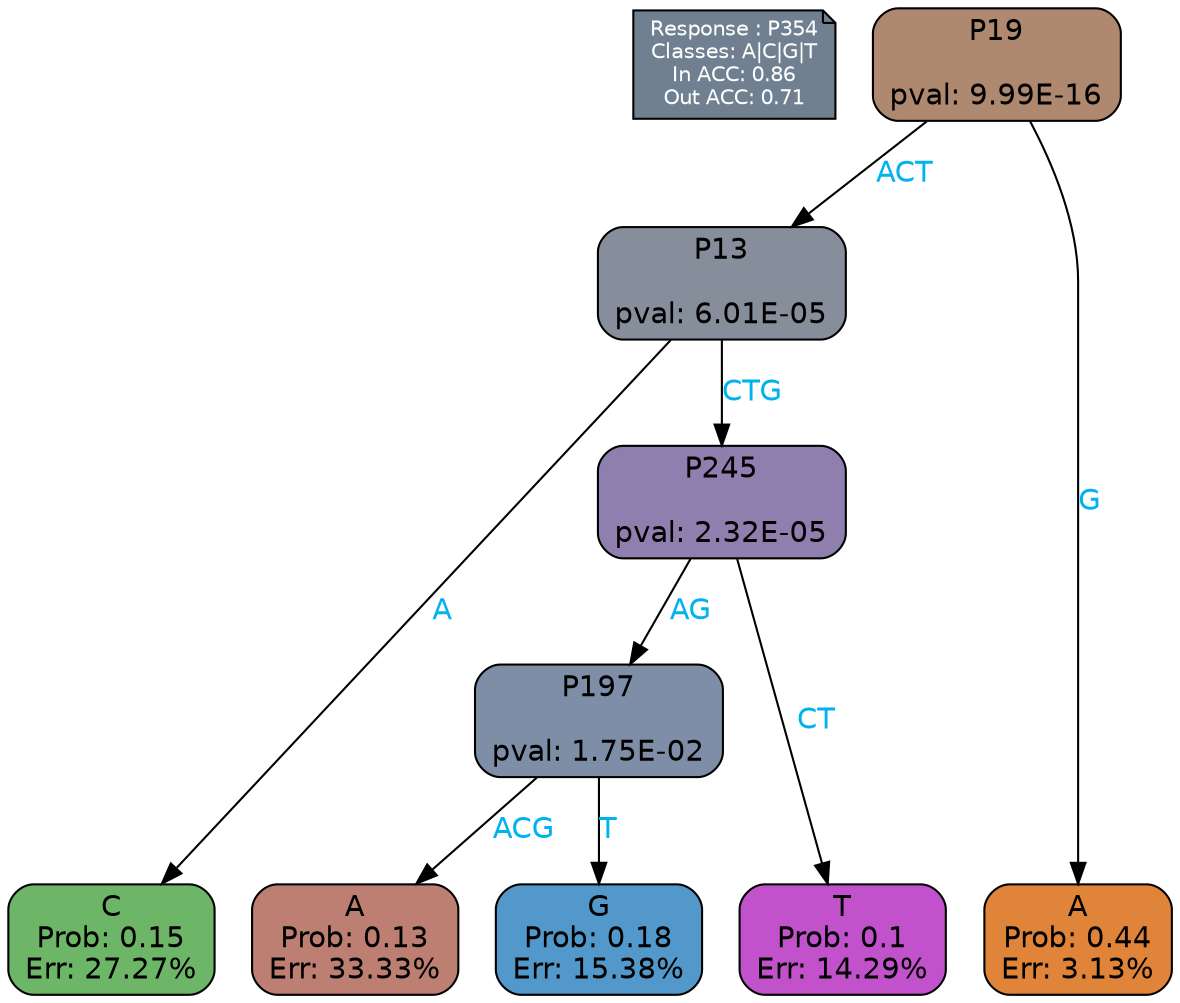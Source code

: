 digraph Tree {
node [shape=box, style="filled, rounded", color="black", fontname=helvetica] ;
graph [ranksep=equally, splines=polylines, bgcolor=transparent, dpi=600] ;
edge [fontname=helvetica] ;
LEGEND [label="Response : P354
Classes: A|C|G|T
In ACC: 0.86
Out ACC: 0.71
",shape=note,align=left,style=filled,fillcolor="slategray",fontcolor="white",fontsize=10];1 [label="P19

pval: 9.99E-16", fillcolor="#ae896f"] ;
2 [label="P13

pval: 6.01E-05", fillcolor="#868e9b"] ;
3 [label="C
Prob: 0.15
Err: 27.27%", fillcolor="#6eb667"] ;
4 [label="P245

pval: 2.32E-05", fillcolor="#8f7faf"] ;
5 [label="P197

pval: 1.75E-02", fillcolor="#7e8ea6"] ;
6 [label="A
Prob: 0.13
Err: 33.33%", fillcolor="#bd7f72"] ;
7 [label="G
Prob: 0.18
Err: 15.38%", fillcolor="#5398ca"] ;
8 [label="T
Prob: 0.1
Err: 14.29%", fillcolor="#c251cc"] ;
9 [label="A
Prob: 0.44
Err: 3.13%", fillcolor="#e08439"] ;
1 -> 9 [label="G",fontcolor=deepskyblue2] ;
1 -> 2 [label="ACT",fontcolor=deepskyblue2] ;
2 -> 3 [label="A",fontcolor=deepskyblue2] ;
2 -> 4 [label="CTG",fontcolor=deepskyblue2] ;
4 -> 8 [label="CT",fontcolor=deepskyblue2] ;
4 -> 5 [label="AG",fontcolor=deepskyblue2] ;
5 -> 6 [label="ACG",fontcolor=deepskyblue2] ;
5 -> 7 [label="T",fontcolor=deepskyblue2] ;
{rank = same; 3;6;7;8;9;}{rank = same; LEGEND;1;}}